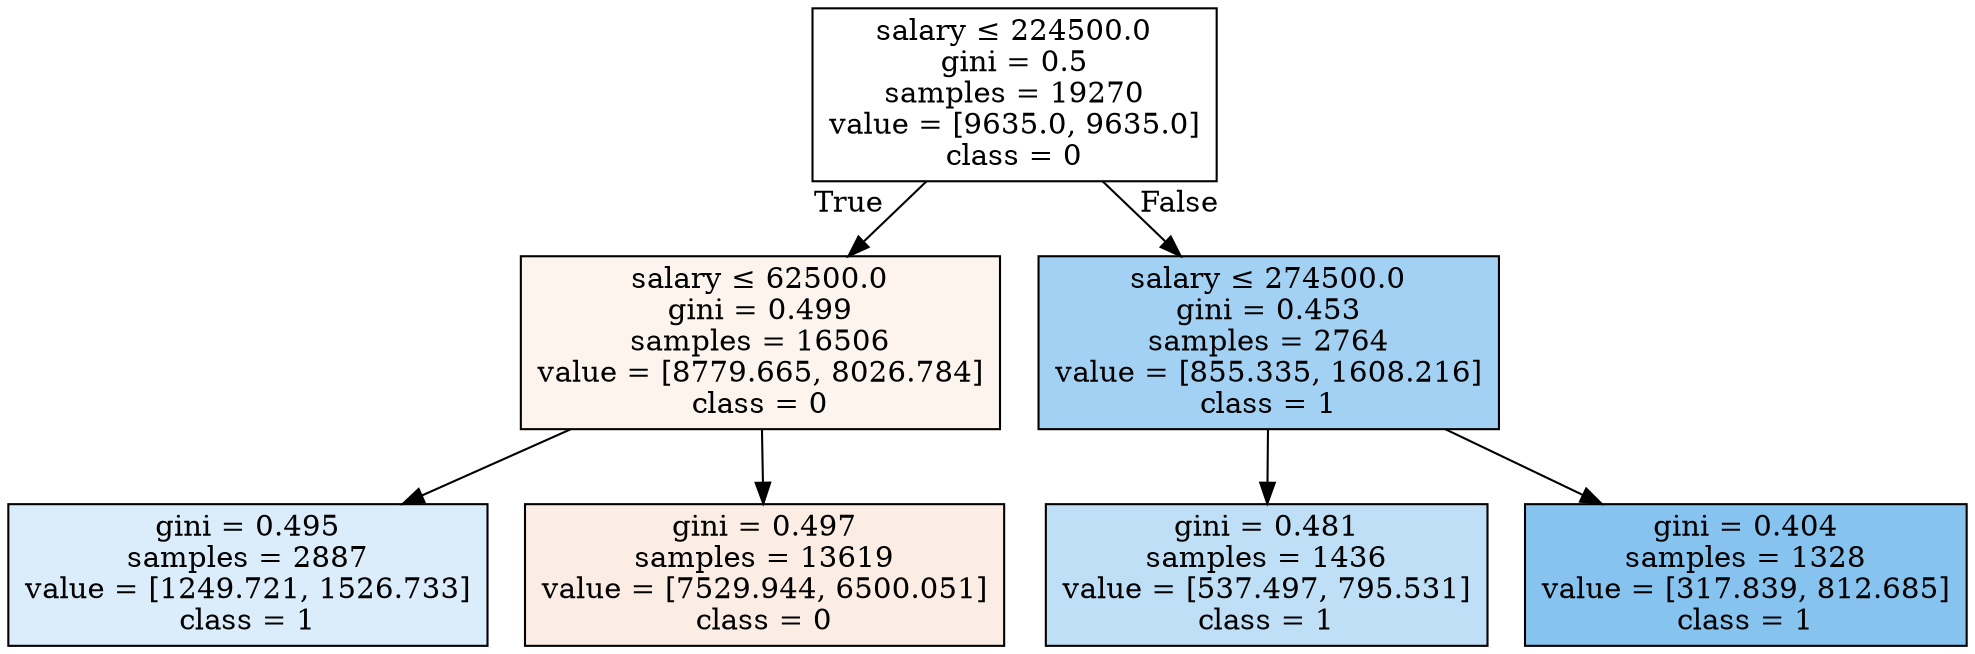 digraph Tree {
node [shape=box, style="filled", color="black"] ;
0 [label=<salary &le; 224500.0<br/>gini = 0.5<br/>samples = 19270<br/>value = [9635.0, 9635.0]<br/>class = 0>, fillcolor="#e5813900"] ;
1 [label=<salary &le; 62500.0<br/>gini = 0.499<br/>samples = 16506<br/>value = [8779.665, 8026.784]<br/>class = 0>, fillcolor="#e5813916"] ;
0 -> 1 [labeldistance=2.5, labelangle=45, headlabel="True"] ;
2 [label=<gini = 0.495<br/>samples = 2887<br/>value = [1249.721, 1526.733]<br/>class = 1>, fillcolor="#399de52e"] ;
1 -> 2 ;
3 [label=<gini = 0.497<br/>samples = 13619<br/>value = [7529.944, 6500.051]<br/>class = 0>, fillcolor="#e5813923"] ;
1 -> 3 ;
4 [label=<salary &le; 274500.0<br/>gini = 0.453<br/>samples = 2764<br/>value = [855.335, 1608.216]<br/>class = 1>, fillcolor="#399de577"] ;
0 -> 4 [labeldistance=2.5, labelangle=-45, headlabel="False"] ;
5 [label=<gini = 0.481<br/>samples = 1436<br/>value = [537.497, 795.531]<br/>class = 1>, fillcolor="#399de553"] ;
4 -> 5 ;
6 [label=<gini = 0.404<br/>samples = 1328<br/>value = [317.839, 812.685]<br/>class = 1>, fillcolor="#399de59b"] ;
4 -> 6 ;
}